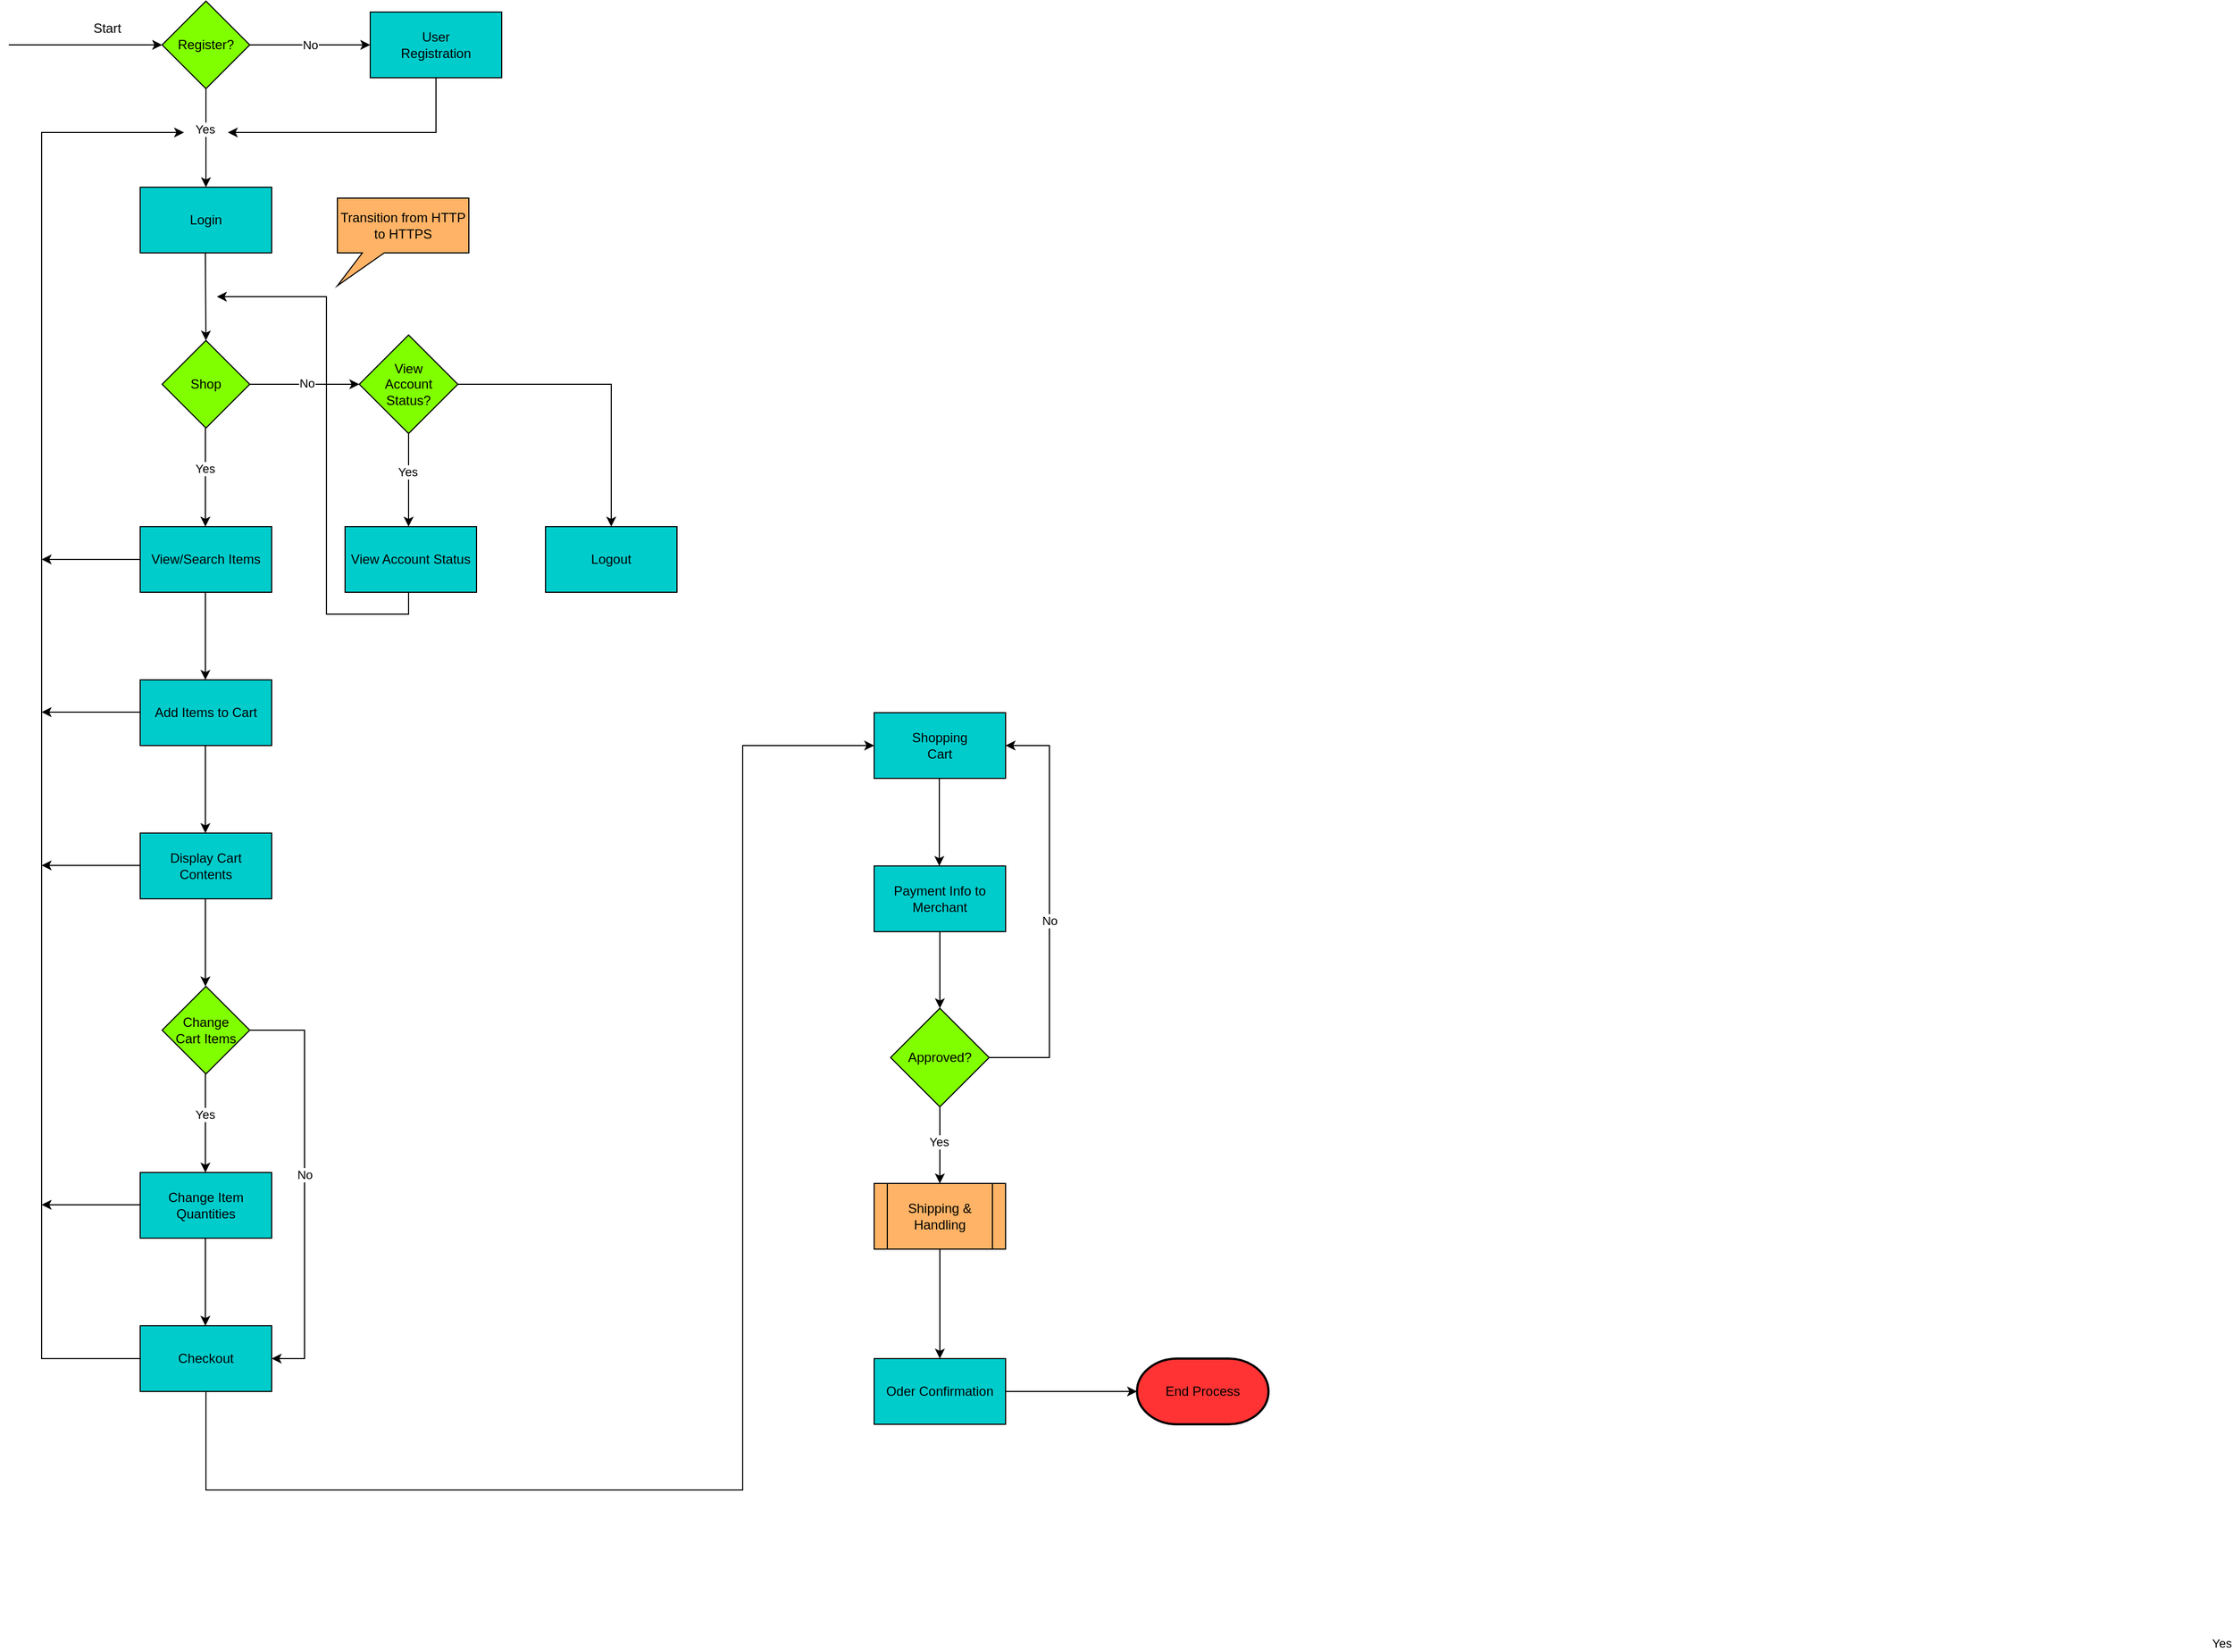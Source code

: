 <mxfile version="16.0.0" type="device"><diagram id="EgqP4aCtpf4oIm4PGDYz" name="Page-1"><mxGraphModel dx="1426" dy="706" grid="1" gridSize="10" guides="1" tooltips="1" connect="1" arrows="1" fold="1" page="1" pageScale="1" pageWidth="1169" pageHeight="1654" math="0" shadow="0"><root><mxCell id="0"/><mxCell id="1" parent="0"/><mxCell id="g9iZXY8y7_OK0eYDTkRs-1" value="" style="endArrow=classic;html=1;rounded=0;" edge="1" parent="1"><mxGeometry width="50" height="50" relative="1" as="geometry"><mxPoint x="10" y="80" as="sourcePoint"/><mxPoint x="150" y="80" as="targetPoint"/></mxGeometry></mxCell><mxCell id="g9iZXY8y7_OK0eYDTkRs-2" value="Register?" style="rhombus;whiteSpace=wrap;html=1;fillColor=#80FF00;" vertex="1" parent="1"><mxGeometry x="150" y="40" width="80" height="80" as="geometry"/></mxCell><mxCell id="g9iZXY8y7_OK0eYDTkRs-3" value="No" style="endArrow=classic;html=1;rounded=0;" edge="1" parent="1"><mxGeometry width="50" height="50" relative="1" as="geometry"><mxPoint x="230" y="80" as="sourcePoint"/><mxPoint x="340" y="80" as="targetPoint"/></mxGeometry></mxCell><mxCell id="g9iZXY8y7_OK0eYDTkRs-4" value="Start" style="text;html=1;strokeColor=none;fillColor=none;align=center;verticalAlign=middle;whiteSpace=wrap;rounded=0;" vertex="1" parent="1"><mxGeometry x="70" y="50" width="60" height="30" as="geometry"/></mxCell><mxCell id="g9iZXY8y7_OK0eYDTkRs-5" value="User&lt;br&gt;Registration" style="rounded=0;whiteSpace=wrap;html=1;fillColor=#00CCCC;" vertex="1" parent="1"><mxGeometry x="340" y="50" width="120" height="60" as="geometry"/></mxCell><mxCell id="g9iZXY8y7_OK0eYDTkRs-6" value="" style="endArrow=classic;html=1;rounded=0;" edge="1" parent="1"><mxGeometry width="50" height="50" relative="1" as="geometry"><mxPoint x="190" y="120" as="sourcePoint"/><mxPoint x="190" y="210" as="targetPoint"/></mxGeometry></mxCell><mxCell id="g9iZXY8y7_OK0eYDTkRs-7" value="Yes" style="edgeLabel;html=1;align=center;verticalAlign=middle;resizable=0;points=[];" vertex="1" connectable="0" parent="g9iZXY8y7_OK0eYDTkRs-6"><mxGeometry x="-0.289" y="1" relative="1" as="geometry"><mxPoint x="-2" y="5" as="offset"/></mxGeometry></mxCell><mxCell id="g9iZXY8y7_OK0eYDTkRs-8" value="" style="endArrow=classic;html=1;rounded=0;" edge="1" parent="1"><mxGeometry width="50" height="50" relative="1" as="geometry"><mxPoint x="400" y="110" as="sourcePoint"/><mxPoint x="210" y="160" as="targetPoint"/><Array as="points"><mxPoint x="400" y="160"/></Array></mxGeometry></mxCell><mxCell id="g9iZXY8y7_OK0eYDTkRs-9" value="Login" style="rounded=0;whiteSpace=wrap;html=1;fillColor=#00CCCC;" vertex="1" parent="1"><mxGeometry x="130" y="210" width="120" height="60" as="geometry"/></mxCell><mxCell id="g9iZXY8y7_OK0eYDTkRs-10" value="" style="endArrow=classic;html=1;rounded=0;" edge="1" parent="1"><mxGeometry width="50" height="50" relative="1" as="geometry"><mxPoint x="189.5" y="270" as="sourcePoint"/><mxPoint x="190" y="350" as="targetPoint"/></mxGeometry></mxCell><mxCell id="g9iZXY8y7_OK0eYDTkRs-12" value="Shop" style="rhombus;whiteSpace=wrap;html=1;fillColor=#80FF00;" vertex="1" parent="1"><mxGeometry x="150" y="350" width="80" height="80" as="geometry"/></mxCell><mxCell id="g9iZXY8y7_OK0eYDTkRs-13" value="" style="endArrow=classic;html=1;rounded=0;" edge="1" parent="1"><mxGeometry width="50" height="50" relative="1" as="geometry"><mxPoint x="230" y="390" as="sourcePoint"/><mxPoint x="330" y="390" as="targetPoint"/></mxGeometry></mxCell><mxCell id="g9iZXY8y7_OK0eYDTkRs-14" value="No" style="edgeLabel;html=1;align=center;verticalAlign=middle;resizable=0;points=[];" vertex="1" connectable="0" parent="g9iZXY8y7_OK0eYDTkRs-13"><mxGeometry x="0.32" y="-1" relative="1" as="geometry"><mxPoint x="-14" y="-2" as="offset"/></mxGeometry></mxCell><mxCell id="g9iZXY8y7_OK0eYDTkRs-15" value="View&lt;br&gt;Account&lt;br&gt;Status?" style="rhombus;whiteSpace=wrap;html=1;fillColor=#80FF00;" vertex="1" parent="1"><mxGeometry x="330" y="345" width="90" height="90" as="geometry"/></mxCell><mxCell id="g9iZXY8y7_OK0eYDTkRs-16" value="" style="endArrow=classic;html=1;rounded=0;" edge="1" parent="1"><mxGeometry width="50" height="50" relative="1" as="geometry"><mxPoint x="375" y="435" as="sourcePoint"/><mxPoint x="375" y="520" as="targetPoint"/></mxGeometry></mxCell><mxCell id="g9iZXY8y7_OK0eYDTkRs-17" value="Yes" style="edgeLabel;html=1;align=center;verticalAlign=middle;resizable=0;points=[];" vertex="1" connectable="0" parent="g9iZXY8y7_OK0eYDTkRs-16"><mxGeometry x="-0.529" relative="1" as="geometry"><mxPoint x="-1" y="15" as="offset"/></mxGeometry></mxCell><mxCell id="g9iZXY8y7_OK0eYDTkRs-18" value="View Account Status" style="rounded=0;whiteSpace=wrap;html=1;fillColor=#00CCCC;" vertex="1" parent="1"><mxGeometry x="317" y="520" width="120" height="60" as="geometry"/></mxCell><mxCell id="g9iZXY8y7_OK0eYDTkRs-19" value="" style="endArrow=classic;html=1;rounded=0;" edge="1" parent="1"><mxGeometry width="50" height="50" relative="1" as="geometry"><mxPoint x="375" y="580" as="sourcePoint"/><mxPoint x="200" y="310" as="targetPoint"/><Array as="points"><mxPoint x="375" y="600"/><mxPoint x="300" y="600"/><mxPoint x="300" y="310"/></Array></mxGeometry></mxCell><mxCell id="g9iZXY8y7_OK0eYDTkRs-20" value="" style="endArrow=classic;html=1;rounded=0;exitX=1;exitY=0.5;exitDx=0;exitDy=0;" edge="1" parent="1" source="g9iZXY8y7_OK0eYDTkRs-15"><mxGeometry width="50" height="50" relative="1" as="geometry"><mxPoint x="420" y="420" as="sourcePoint"/><mxPoint x="560" y="520" as="targetPoint"/><Array as="points"><mxPoint x="560" y="390"/></Array></mxGeometry></mxCell><mxCell id="g9iZXY8y7_OK0eYDTkRs-21" value="Logout" style="rounded=0;whiteSpace=wrap;html=1;fillColor=#00CCCC;" vertex="1" parent="1"><mxGeometry x="500" y="520" width="120" height="60" as="geometry"/></mxCell><mxCell id="g9iZXY8y7_OK0eYDTkRs-22" value="" style="endArrow=classic;html=1;rounded=0;" edge="1" parent="1"><mxGeometry width="50" height="50" relative="1" as="geometry"><mxPoint x="189.5" y="430" as="sourcePoint"/><mxPoint x="189.5" y="520" as="targetPoint"/></mxGeometry></mxCell><mxCell id="g9iZXY8y7_OK0eYDTkRs-23" value="Yes" style="edgeLabel;html=1;align=center;verticalAlign=middle;resizable=0;points=[];" vertex="1" connectable="0" parent="g9iZXY8y7_OK0eYDTkRs-22"><mxGeometry x="-0.289" y="1" relative="1" as="geometry"><mxPoint x="-2" y="5" as="offset"/></mxGeometry></mxCell><mxCell id="g9iZXY8y7_OK0eYDTkRs-24" value="&lt;span style=&quot;font-weight: normal&quot;&gt;View/Search Items&lt;/span&gt;" style="rounded=0;whiteSpace=wrap;html=1;fillColor=#00CCCC;fontStyle=1" vertex="1" parent="1"><mxGeometry x="130" y="520" width="120" height="60" as="geometry"/></mxCell><mxCell id="g9iZXY8y7_OK0eYDTkRs-25" value="" style="endArrow=classic;html=1;rounded=0;" edge="1" parent="1"><mxGeometry width="50" height="50" relative="1" as="geometry"><mxPoint x="189.5" y="580" as="sourcePoint"/><mxPoint x="189.5" y="660" as="targetPoint"/></mxGeometry></mxCell><mxCell id="g9iZXY8y7_OK0eYDTkRs-26" value="Add Items to Cart" style="rounded=0;whiteSpace=wrap;html=1;fillColor=#00CCCC;" vertex="1" parent="1"><mxGeometry x="130" y="660" width="120" height="60" as="geometry"/></mxCell><mxCell id="g9iZXY8y7_OK0eYDTkRs-27" value="" style="endArrow=classic;html=1;rounded=0;" edge="1" parent="1"><mxGeometry width="50" height="50" relative="1" as="geometry"><mxPoint x="189.5" y="720" as="sourcePoint"/><mxPoint x="189.5" y="800" as="targetPoint"/></mxGeometry></mxCell><mxCell id="g9iZXY8y7_OK0eYDTkRs-28" value="Display Cart &lt;br&gt;Contents" style="rounded=0;whiteSpace=wrap;html=1;fillColor=#00CCCC;" vertex="1" parent="1"><mxGeometry x="130" y="800" width="120" height="60" as="geometry"/></mxCell><mxCell id="g9iZXY8y7_OK0eYDTkRs-29" value="" style="endArrow=classic;html=1;rounded=0;" edge="1" parent="1"><mxGeometry width="50" height="50" relative="1" as="geometry"><mxPoint x="189.5" y="860" as="sourcePoint"/><mxPoint x="189.5" y="940" as="targetPoint"/></mxGeometry></mxCell><mxCell id="g9iZXY8y7_OK0eYDTkRs-30" value="Change&lt;br&gt;Cart Items" style="rhombus;whiteSpace=wrap;html=1;fillColor=#80FF00;" vertex="1" parent="1"><mxGeometry x="150" y="940" width="80" height="80" as="geometry"/></mxCell><mxCell id="g9iZXY8y7_OK0eYDTkRs-31" value="" style="endArrow=classic;html=1;rounded=0;" edge="1" parent="1"><mxGeometry width="50" height="50" relative="1" as="geometry"><mxPoint x="189.5" y="1020" as="sourcePoint"/><mxPoint x="189.5" y="1110" as="targetPoint"/></mxGeometry></mxCell><mxCell id="g9iZXY8y7_OK0eYDTkRs-32" value="Yes" style="edgeLabel;html=1;align=center;verticalAlign=middle;resizable=0;points=[];" vertex="1" connectable="0" parent="g9iZXY8y7_OK0eYDTkRs-31"><mxGeometry x="-0.289" y="1" relative="1" as="geometry"><mxPoint x="-2" y="5" as="offset"/></mxGeometry></mxCell><mxCell id="g9iZXY8y7_OK0eYDTkRs-33" value="Change Item&lt;br&gt;Quantities" style="rounded=0;whiteSpace=wrap;html=1;fillColor=#00CCCC;" vertex="1" parent="1"><mxGeometry x="130" y="1110" width="120" height="60" as="geometry"/></mxCell><mxCell id="g9iZXY8y7_OK0eYDTkRs-34" value="" style="endArrow=classic;html=1;rounded=0;" edge="1" parent="1"><mxGeometry width="50" height="50" relative="1" as="geometry"><mxPoint x="189.5" y="1170" as="sourcePoint"/><mxPoint x="189.5" y="1250" as="targetPoint"/></mxGeometry></mxCell><mxCell id="g9iZXY8y7_OK0eYDTkRs-35" value="Checkout" style="rounded=0;whiteSpace=wrap;html=1;fillColor=#00CCCC;" vertex="1" parent="1"><mxGeometry x="130" y="1250" width="120" height="60" as="geometry"/></mxCell><mxCell id="g9iZXY8y7_OK0eYDTkRs-36" value="" style="endArrow=classic;html=1;rounded=0;entryX=1;entryY=0.5;entryDx=0;entryDy=0;" edge="1" parent="1" target="g9iZXY8y7_OK0eYDTkRs-35"><mxGeometry width="50" height="50" relative="1" as="geometry"><mxPoint x="230" y="980" as="sourcePoint"/><mxPoint x="280" y="930" as="targetPoint"/><Array as="points"><mxPoint x="280" y="980"/><mxPoint x="280" y="1280"/></Array></mxGeometry></mxCell><mxCell id="g9iZXY8y7_OK0eYDTkRs-37" value="No" style="edgeLabel;html=1;align=center;verticalAlign=middle;resizable=0;points=[];" vertex="1" connectable="0" parent="g9iZXY8y7_OK0eYDTkRs-36"><mxGeometry x="-0.042" relative="1" as="geometry"><mxPoint as="offset"/></mxGeometry></mxCell><mxCell id="g9iZXY8y7_OK0eYDTkRs-38" value="" style="endArrow=classic;html=1;rounded=0;exitX=0;exitY=0.5;exitDx=0;exitDy=0;" edge="1" parent="1" source="g9iZXY8y7_OK0eYDTkRs-35"><mxGeometry width="50" height="50" relative="1" as="geometry"><mxPoint x="30" y="1310" as="sourcePoint"/><mxPoint x="170" y="160" as="targetPoint"/><Array as="points"><mxPoint x="40" y="1280"/><mxPoint x="40" y="160"/></Array></mxGeometry></mxCell><mxCell id="g9iZXY8y7_OK0eYDTkRs-39" value="" style="endArrow=classic;html=1;rounded=0;exitX=0;exitY=0.5;exitDx=0;exitDy=0;" edge="1" parent="1" source="g9iZXY8y7_OK0eYDTkRs-24"><mxGeometry width="50" height="50" relative="1" as="geometry"><mxPoint x="60" y="530" as="sourcePoint"/><mxPoint x="40" y="550" as="targetPoint"/></mxGeometry></mxCell><mxCell id="g9iZXY8y7_OK0eYDTkRs-40" value="" style="endArrow=classic;html=1;rounded=0;exitX=0;exitY=0.5;exitDx=0;exitDy=0;" edge="1" parent="1"><mxGeometry width="50" height="50" relative="1" as="geometry"><mxPoint x="130" y="689.5" as="sourcePoint"/><mxPoint x="40" y="689.5" as="targetPoint"/></mxGeometry></mxCell><mxCell id="g9iZXY8y7_OK0eYDTkRs-41" value="" style="endArrow=classic;html=1;rounded=0;exitX=0;exitY=0.5;exitDx=0;exitDy=0;" edge="1" parent="1"><mxGeometry width="50" height="50" relative="1" as="geometry"><mxPoint x="130" y="829.5" as="sourcePoint"/><mxPoint x="40" y="829.5" as="targetPoint"/></mxGeometry></mxCell><mxCell id="g9iZXY8y7_OK0eYDTkRs-42" value="" style="endArrow=classic;html=1;rounded=0;exitX=0;exitY=0.5;exitDx=0;exitDy=0;" edge="1" parent="1"><mxGeometry width="50" height="50" relative="1" as="geometry"><mxPoint x="130" y="1139.5" as="sourcePoint"/><mxPoint x="40" y="1139.5" as="targetPoint"/></mxGeometry></mxCell><mxCell id="g9iZXY8y7_OK0eYDTkRs-43" value="Transition from HTTP to HTTPS" style="shape=callout;whiteSpace=wrap;html=1;perimeter=calloutPerimeter;fillColor=#FFB366;size=30;position=0.19;position2=0;" vertex="1" parent="1"><mxGeometry x="310" y="220" width="120" height="80" as="geometry"/></mxCell><mxCell id="g9iZXY8y7_OK0eYDTkRs-44" value="" style="endArrow=classic;html=1;rounded=0;exitX=0.5;exitY=1;exitDx=0;exitDy=0;" edge="1" parent="1" source="g9iZXY8y7_OK0eYDTkRs-35"><mxGeometry width="50" height="50" relative="1" as="geometry"><mxPoint x="220" y="1390" as="sourcePoint"/><mxPoint x="800" y="720" as="targetPoint"/><Array as="points"><mxPoint x="190" y="1400"/><mxPoint x="680" y="1400"/><mxPoint x="680" y="720"/></Array></mxGeometry></mxCell><mxCell id="g9iZXY8y7_OK0eYDTkRs-45" value="Shopping&lt;br&gt;Cart" style="rounded=0;whiteSpace=wrap;html=1;fillColor=#00CCCC;" vertex="1" parent="1"><mxGeometry x="800" y="690" width="120" height="60" as="geometry"/></mxCell><mxCell id="g9iZXY8y7_OK0eYDTkRs-46" value="" style="endArrow=classic;html=1;rounded=0;" edge="1" parent="1"><mxGeometry width="50" height="50" relative="1" as="geometry"><mxPoint x="859.5" y="750" as="sourcePoint"/><mxPoint x="859.5" y="830" as="targetPoint"/></mxGeometry></mxCell><mxCell id="g9iZXY8y7_OK0eYDTkRs-47" value="Payment Info to Merchant" style="rounded=0;whiteSpace=wrap;html=1;fillColor=#00CCCC;" vertex="1" parent="1"><mxGeometry x="800" y="830" width="120" height="60" as="geometry"/></mxCell><mxCell id="g9iZXY8y7_OK0eYDTkRs-48" value="" style="endArrow=classic;html=1;rounded=0;exitX=0.5;exitY=1;exitDx=0;exitDy=0;" edge="1" parent="1" source="g9iZXY8y7_OK0eYDTkRs-47"><mxGeometry width="50" height="50" relative="1" as="geometry"><mxPoint x="860" y="1010" as="sourcePoint"/><mxPoint x="860" y="960" as="targetPoint"/></mxGeometry></mxCell><mxCell id="g9iZXY8y7_OK0eYDTkRs-50" value="Approved?" style="rhombus;whiteSpace=wrap;html=1;fillColor=#80FF00;" vertex="1" parent="1"><mxGeometry x="815" y="960" width="90" height="90" as="geometry"/></mxCell><mxCell id="g9iZXY8y7_OK0eYDTkRs-51" value="" style="endArrow=classic;html=1;rounded=0;exitX=1;exitY=0.5;exitDx=0;exitDy=0;entryX=1;entryY=0.5;entryDx=0;entryDy=0;" edge="1" parent="1" source="g9iZXY8y7_OK0eYDTkRs-50" target="g9iZXY8y7_OK0eYDTkRs-45"><mxGeometry width="50" height="50" relative="1" as="geometry"><mxPoint x="950" y="1020" as="sourcePoint"/><mxPoint x="1000" y="970" as="targetPoint"/><Array as="points"><mxPoint x="960" y="1005"/><mxPoint x="960" y="720"/></Array></mxGeometry></mxCell><mxCell id="g9iZXY8y7_OK0eYDTkRs-52" value="No" style="edgeLabel;html=1;align=center;verticalAlign=middle;resizable=0;points=[];" vertex="1" connectable="0" parent="g9iZXY8y7_OK0eYDTkRs-51"><mxGeometry x="-0.053" relative="1" as="geometry"><mxPoint as="offset"/></mxGeometry></mxCell><mxCell id="g9iZXY8y7_OK0eYDTkRs-53" value="" style="endArrow=classic;html=1;rounded=0;exitX=0.5;exitY=1;exitDx=0;exitDy=0;" edge="1" parent="1" source="g9iZXY8y7_OK0eYDTkRs-50"><mxGeometry width="50" height="50" relative="1" as="geometry"><mxPoint x="840" y="1170" as="sourcePoint"/><mxPoint x="860" y="1120" as="targetPoint"/></mxGeometry></mxCell><mxCell id="g9iZXY8y7_OK0eYDTkRs-55" value="Yes" style="edgeLabel;html=1;align=center;verticalAlign=middle;resizable=0;points=[];" vertex="1" connectable="0" parent="g9iZXY8y7_OK0eYDTkRs-53"><mxGeometry x="-0.229" relative="1" as="geometry"><mxPoint x="1170" y="463" as="offset"/></mxGeometry></mxCell><mxCell id="g9iZXY8y7_OK0eYDTkRs-56" value="Yes" style="edgeLabel;html=1;align=center;verticalAlign=middle;resizable=0;points=[];" vertex="1" connectable="0" parent="g9iZXY8y7_OK0eYDTkRs-53"><mxGeometry x="-0.171" y="-2" relative="1" as="geometry"><mxPoint x="1" y="3" as="offset"/></mxGeometry></mxCell><mxCell id="g9iZXY8y7_OK0eYDTkRs-54" value="Shipping &amp;amp; Handling" style="shape=process;whiteSpace=wrap;html=1;backgroundOutline=1;fillColor=#FFB366;" vertex="1" parent="1"><mxGeometry x="800" y="1120" width="120" height="60" as="geometry"/></mxCell><mxCell id="g9iZXY8y7_OK0eYDTkRs-57" value="" style="endArrow=classic;html=1;rounded=0;exitX=0.5;exitY=1;exitDx=0;exitDy=0;" edge="1" parent="1" source="g9iZXY8y7_OK0eYDTkRs-54"><mxGeometry width="50" height="50" relative="1" as="geometry"><mxPoint x="840" y="1320" as="sourcePoint"/><mxPoint x="860" y="1280" as="targetPoint"/></mxGeometry></mxCell><mxCell id="g9iZXY8y7_OK0eYDTkRs-58" value="Oder Confirmation" style="rounded=0;whiteSpace=wrap;html=1;fillColor=#00CCCC;" vertex="1" parent="1"><mxGeometry x="800" y="1280" width="120" height="60" as="geometry"/></mxCell><mxCell id="g9iZXY8y7_OK0eYDTkRs-59" value="" style="endArrow=classic;html=1;rounded=0;exitX=1;exitY=0.5;exitDx=0;exitDy=0;" edge="1" parent="1" source="g9iZXY8y7_OK0eYDTkRs-58"><mxGeometry width="50" height="50" relative="1" as="geometry"><mxPoint x="1030" y="1340" as="sourcePoint"/><mxPoint x="1040" y="1310" as="targetPoint"/></mxGeometry></mxCell><mxCell id="g9iZXY8y7_OK0eYDTkRs-61" value="End Process" style="strokeWidth=2;html=1;shape=mxgraph.flowchart.terminator;whiteSpace=wrap;fillColor=#FF3333;" vertex="1" parent="1"><mxGeometry x="1040" y="1280" width="120" height="60" as="geometry"/></mxCell></root></mxGraphModel></diagram></mxfile>